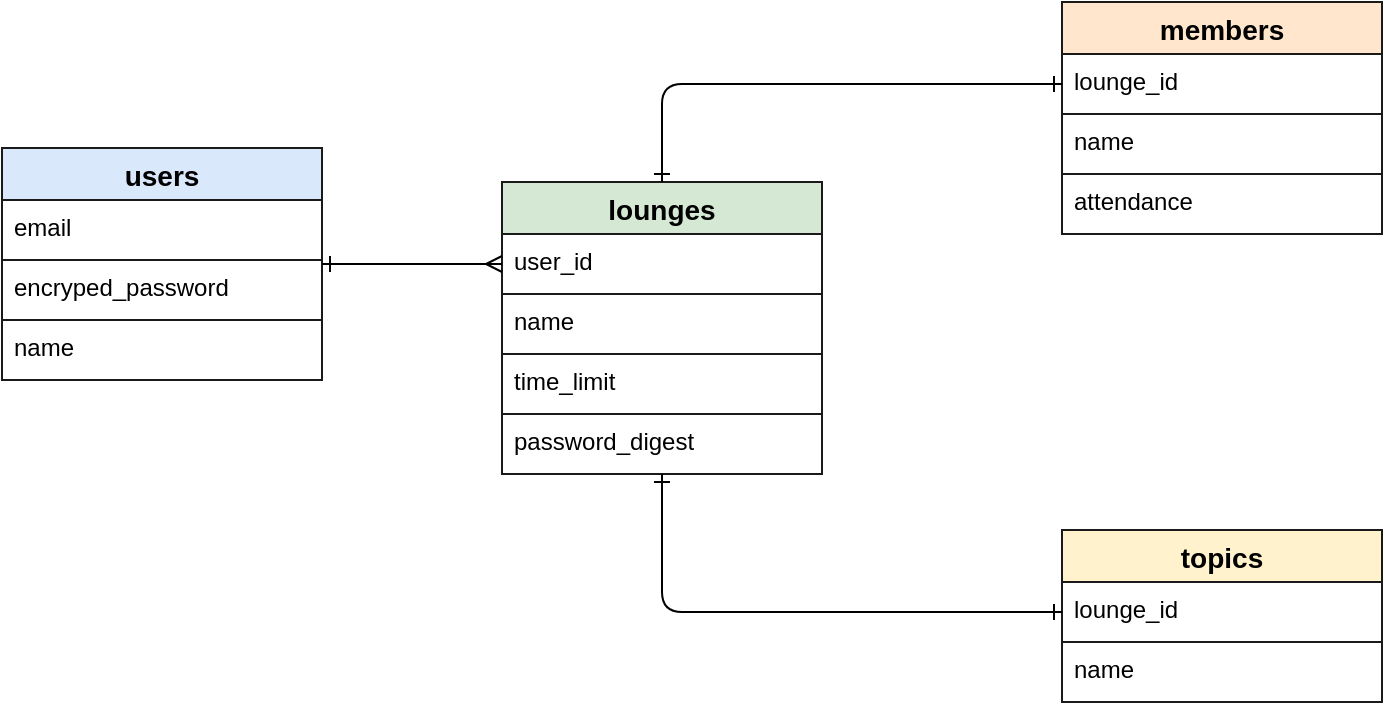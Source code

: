 <mxfile>
    <diagram id="Vg187XGaqW57Jn65Q-IP" name="ページ1">
        <mxGraphModel dx="1358" dy="609" grid="0" gridSize="10" guides="1" tooltips="1" connect="1" arrows="1" fold="1" page="1" pageScale="1" pageWidth="827" pageHeight="1169" background="#ffffff" math="0" shadow="0">
            <root>
                <mxCell id="0"/>
                <mxCell id="1" parent="0"/>
                <mxCell id="58" value="users" style="swimlane;fontStyle=1;childLayout=stackLayout;horizontal=1;startSize=26;horizontalStack=0;resizeParent=1;resizeParentMax=0;resizeLast=0;collapsible=1;marginBottom=0;align=center;fontSize=14;fillColor=#dae8fc;strokeColor=#1A1A1A;fontColor=#000000;swimlaneFillColor=none;" parent="1" vertex="1">
                    <mxGeometry x="30" y="393" width="160" height="116" as="geometry"/>
                </mxCell>
                <mxCell id="59" value="email" style="text;strokeColor=#1A1A1A;fillColor=none;spacingLeft=4;spacingRight=4;overflow=hidden;rotatable=0;points=[[0,0.5],[1,0.5]];portConstraint=eastwest;fontSize=12;fontColor=#000000;labelBorderColor=none;rounded=0;strokeWidth=1;" parent="58" vertex="1">
                    <mxGeometry y="26" width="160" height="30" as="geometry"/>
                </mxCell>
                <mxCell id="60" value="encryped_password" style="text;strokeColor=#1A1A1A;fillColor=none;spacingLeft=4;spacingRight=4;overflow=hidden;rotatable=0;points=[[0,0.5],[1,0.5]];portConstraint=eastwest;fontSize=12;fontColor=#000000;labelBorderColor=none;rounded=0;strokeWidth=1;" parent="58" vertex="1">
                    <mxGeometry y="56" width="160" height="30" as="geometry"/>
                </mxCell>
                <mxCell id="61" value="name" style="text;strokeColor=#1A1A1A;fillColor=none;spacingLeft=4;spacingRight=4;overflow=hidden;rotatable=0;points=[[0,0.5],[1,0.5]];portConstraint=eastwest;fontSize=12;fontColor=#000000;labelBorderColor=none;rounded=0;strokeWidth=1;" parent="58" vertex="1">
                    <mxGeometry y="86" width="160" height="30" as="geometry"/>
                </mxCell>
                <mxCell id="62" value="lounges" style="swimlane;fontStyle=1;childLayout=stackLayout;horizontal=1;startSize=26;horizontalStack=0;resizeParent=1;resizeParentMax=0;resizeLast=0;collapsible=1;marginBottom=0;align=center;fontSize=14;fillColor=#d5e8d4;strokeColor=#1A1A1A;fontColor=#000000;swimlaneFillColor=none;" parent="1" vertex="1">
                    <mxGeometry x="280" y="410" width="160" height="146" as="geometry"/>
                </mxCell>
                <mxCell id="63" value="user_id" style="text;strokeColor=#1A1A1A;fillColor=none;spacingLeft=4;spacingRight=4;overflow=hidden;rotatable=0;points=[[0,0.5],[1,0.5]];portConstraint=eastwest;fontSize=12;fontColor=#000000;labelBorderColor=none;rounded=0;strokeWidth=1;perimeterSpacing=0;" parent="62" vertex="1">
                    <mxGeometry y="26" width="160" height="30" as="geometry"/>
                </mxCell>
                <mxCell id="64" value="name" style="text;strokeColor=#1A1A1A;fillColor=none;spacingLeft=4;spacingRight=4;overflow=hidden;rotatable=0;points=[[0,0.5],[1,0.5]];portConstraint=eastwest;fontSize=12;fontColor=#000000;labelBorderColor=none;rounded=0;strokeWidth=1;" parent="62" vertex="1">
                    <mxGeometry y="56" width="160" height="30" as="geometry"/>
                </mxCell>
                <mxCell id="79" value="time_limit" style="text;strokeColor=#1A1A1A;fillColor=none;spacingLeft=4;spacingRight=4;overflow=hidden;rotatable=0;points=[[0,0.5],[1,0.5]];portConstraint=eastwest;fontSize=12;fontColor=#000000;labelBorderColor=none;rounded=0;strokeWidth=1;" parent="62" vertex="1">
                    <mxGeometry y="86" width="160" height="30" as="geometry"/>
                </mxCell>
                <mxCell id="65" value="password_digest" style="text;strokeColor=#1A1A1A;fillColor=none;spacingLeft=4;spacingRight=4;overflow=hidden;rotatable=0;points=[[0,0.5],[1,0.5]];portConstraint=eastwest;fontSize=12;fontColor=#000000;labelBorderColor=none;rounded=0;strokeWidth=1;" parent="62" vertex="1">
                    <mxGeometry y="116" width="160" height="30" as="geometry"/>
                </mxCell>
                <mxCell id="66" value="members" style="swimlane;fontStyle=1;childLayout=stackLayout;horizontal=1;startSize=26;horizontalStack=0;resizeParent=1;resizeParentMax=0;resizeLast=0;collapsible=1;marginBottom=0;align=center;fontSize=14;fillColor=#ffe6cc;strokeColor=#1A1A1A;fontColor=#000000;swimlaneFillColor=none;" parent="1" vertex="1">
                    <mxGeometry x="560" y="320" width="160" height="116" as="geometry"/>
                </mxCell>
                <mxCell id="69" value="lounge_id" style="text;strokeColor=#1A1A1A;fillColor=none;spacingLeft=4;spacingRight=4;overflow=hidden;rotatable=0;points=[[0,0.5],[1,0.5]];portConstraint=eastwest;fontSize=12;fontColor=#000000;labelBorderColor=none;rounded=0;strokeWidth=1;" parent="66" vertex="1">
                    <mxGeometry y="26" width="160" height="30" as="geometry"/>
                </mxCell>
                <mxCell id="67" value="name" style="text;strokeColor=#1A1A1A;fillColor=none;spacingLeft=4;spacingRight=4;overflow=hidden;rotatable=0;points=[[0,0.5],[1,0.5]];portConstraint=eastwest;fontSize=12;fontColor=#000000;labelBorderColor=none;rounded=0;strokeWidth=1;" parent="66" vertex="1">
                    <mxGeometry y="56" width="160" height="30" as="geometry"/>
                </mxCell>
                <mxCell id="68" value="attendance" style="text;strokeColor=#1A1A1A;fillColor=none;spacingLeft=4;spacingRight=4;overflow=hidden;rotatable=0;points=[[0,0.5],[1,0.5]];portConstraint=eastwest;fontSize=12;fontColor=#000000;labelBorderColor=none;rounded=0;strokeWidth=1;" parent="66" vertex="1">
                    <mxGeometry y="86" width="160" height="30" as="geometry"/>
                </mxCell>
                <mxCell id="70" value="topics" style="swimlane;fontStyle=1;childLayout=stackLayout;horizontal=1;startSize=26;horizontalStack=0;resizeParent=1;resizeParentMax=0;resizeLast=0;collapsible=1;marginBottom=0;align=center;fontSize=14;fillColor=#fff2cc;strokeColor=#1A1A1A;fontColor=#000000;swimlaneFillColor=none;" parent="1" vertex="1">
                    <mxGeometry x="560" y="584" width="160" height="86" as="geometry"/>
                </mxCell>
                <mxCell id="71" value="lounge_id" style="text;strokeColor=#1A1A1A;fillColor=none;spacingLeft=4;spacingRight=4;overflow=hidden;rotatable=0;points=[[0,0.5],[1,0.5]];portConstraint=eastwest;fontSize=12;fontColor=#000000;labelBorderColor=none;rounded=0;strokeWidth=1;" parent="70" vertex="1">
                    <mxGeometry y="26" width="160" height="30" as="geometry"/>
                </mxCell>
                <mxCell id="72" value="name" style="text;strokeColor=#1A1A1A;fillColor=none;spacingLeft=4;spacingRight=4;overflow=hidden;rotatable=0;points=[[0,0.5],[1,0.5]];portConstraint=eastwest;fontSize=12;fontColor=#000000;labelBorderColor=none;rounded=0;strokeWidth=1;" parent="70" vertex="1">
                    <mxGeometry y="56" width="160" height="30" as="geometry"/>
                </mxCell>
                <mxCell id="76" value="" style="edgeStyle=orthogonalEdgeStyle;fontSize=12;html=1;endArrow=ERone;endFill=1;entryX=0;entryY=0.5;entryDx=0;entryDy=0;startArrow=ERone;startFill=0;fontColor=#000000;strokeColor=#000000;" parent="1" source="62" target="69" edge="1">
                    <mxGeometry width="100" height="100" relative="1" as="geometry">
                        <mxPoint x="440" y="470" as="sourcePoint"/>
                        <mxPoint x="540" y="370" as="targetPoint"/>
                    </mxGeometry>
                </mxCell>
                <mxCell id="77" value="" style="edgeStyle=orthogonalEdgeStyle;fontSize=12;html=1;endArrow=ERone;endFill=1;entryX=0;entryY=0.5;entryDx=0;entryDy=0;startArrow=ERone;startFill=0;fontColor=#000000;strokeColor=#000000;" parent="1" source="62" target="71" edge="1">
                    <mxGeometry width="100" height="100" relative="1" as="geometry">
                        <mxPoint x="420" y="613" as="sourcePoint"/>
                        <mxPoint x="520" y="513" as="targetPoint"/>
                    </mxGeometry>
                </mxCell>
                <mxCell id="78" value="" style="fontSize=12;html=1;endArrow=ERmany;entryX=0;entryY=0.5;entryDx=0;entryDy=0;startArrow=ERone;startFill=0;fontColor=#000000;strokeColor=#000000;" parent="1" source="58" target="63" edge="1">
                    <mxGeometry width="100" height="100" relative="1" as="geometry">
                        <mxPoint x="180" y="480" as="sourcePoint"/>
                        <mxPoint x="280" y="380" as="targetPoint"/>
                    </mxGeometry>
                </mxCell>
            </root>
        </mxGraphModel>
    </diagram>
</mxfile>